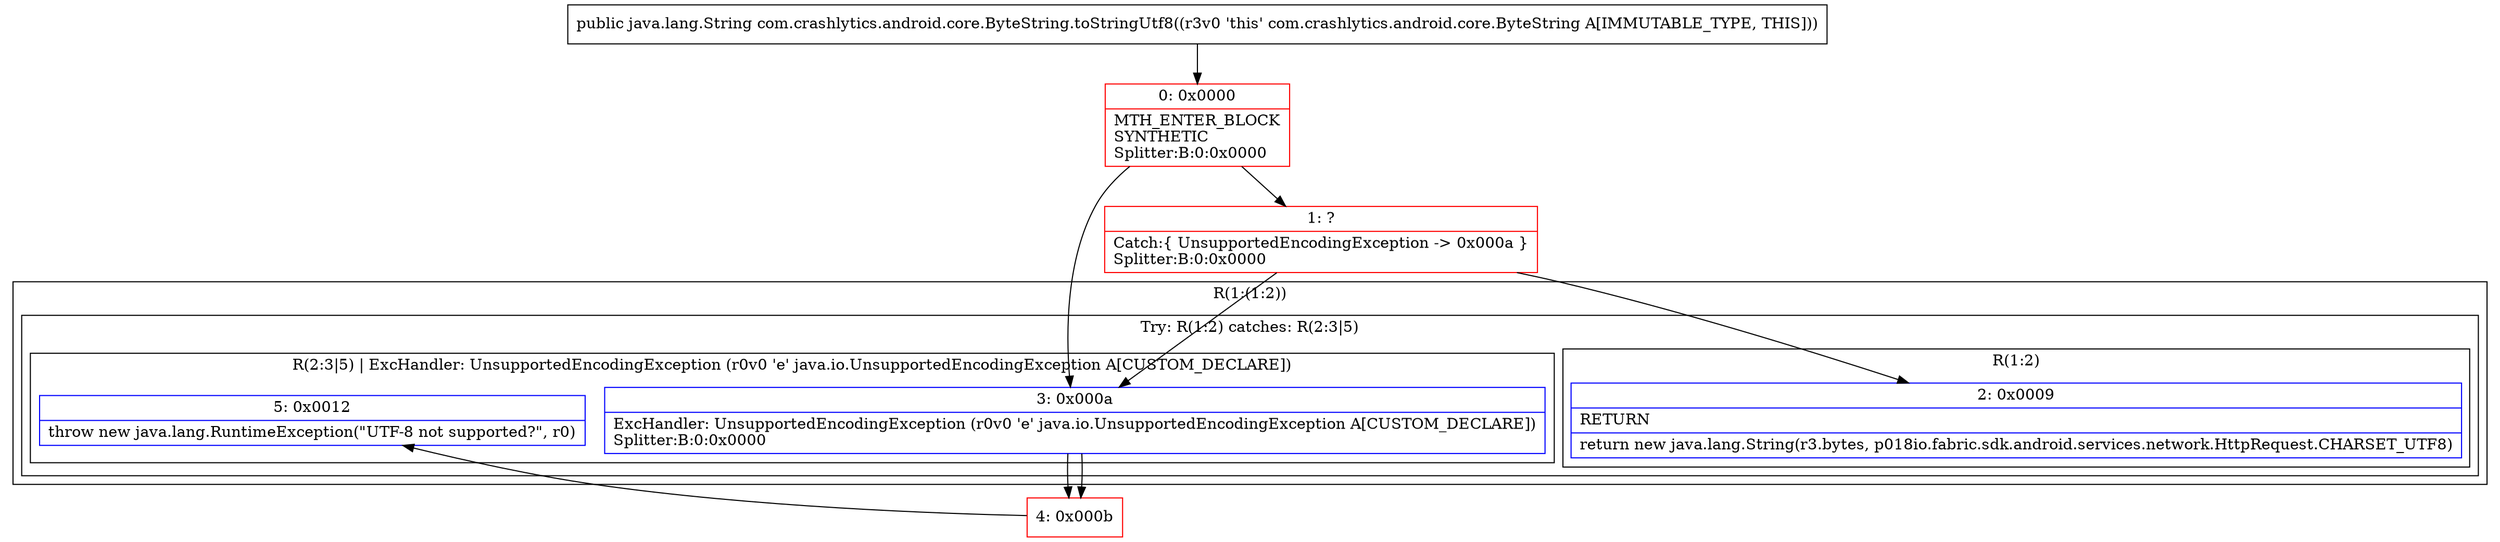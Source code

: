 digraph "CFG forcom.crashlytics.android.core.ByteString.toStringUtf8()Ljava\/lang\/String;" {
subgraph cluster_Region_1376954331 {
label = "R(1:(1:2))";
node [shape=record,color=blue];
subgraph cluster_TryCatchRegion_665198022 {
label = "Try: R(1:2) catches: R(2:3|5)";
node [shape=record,color=blue];
subgraph cluster_Region_1133810581 {
label = "R(1:2)";
node [shape=record,color=blue];
Node_2 [shape=record,label="{2\:\ 0x0009|RETURN\l|return new java.lang.String(r3.bytes, p018io.fabric.sdk.android.services.network.HttpRequest.CHARSET_UTF8)\l}"];
}
subgraph cluster_Region_1118601430 {
label = "R(2:3|5) | ExcHandler: UnsupportedEncodingException (r0v0 'e' java.io.UnsupportedEncodingException A[CUSTOM_DECLARE])\l";
node [shape=record,color=blue];
Node_3 [shape=record,label="{3\:\ 0x000a|ExcHandler: UnsupportedEncodingException (r0v0 'e' java.io.UnsupportedEncodingException A[CUSTOM_DECLARE])\lSplitter:B:0:0x0000\l}"];
Node_5 [shape=record,label="{5\:\ 0x0012|throw new java.lang.RuntimeException(\"UTF\-8 not supported?\", r0)\l}"];
}
}
}
subgraph cluster_Region_1118601430 {
label = "R(2:3|5) | ExcHandler: UnsupportedEncodingException (r0v0 'e' java.io.UnsupportedEncodingException A[CUSTOM_DECLARE])\l";
node [shape=record,color=blue];
Node_3 [shape=record,label="{3\:\ 0x000a|ExcHandler: UnsupportedEncodingException (r0v0 'e' java.io.UnsupportedEncodingException A[CUSTOM_DECLARE])\lSplitter:B:0:0x0000\l}"];
Node_5 [shape=record,label="{5\:\ 0x0012|throw new java.lang.RuntimeException(\"UTF\-8 not supported?\", r0)\l}"];
}
Node_0 [shape=record,color=red,label="{0\:\ 0x0000|MTH_ENTER_BLOCK\lSYNTHETIC\lSplitter:B:0:0x0000\l}"];
Node_1 [shape=record,color=red,label="{1\:\ ?|Catch:\{ UnsupportedEncodingException \-\> 0x000a \}\lSplitter:B:0:0x0000\l}"];
Node_4 [shape=record,color=red,label="{4\:\ 0x000b}"];
MethodNode[shape=record,label="{public java.lang.String com.crashlytics.android.core.ByteString.toStringUtf8((r3v0 'this' com.crashlytics.android.core.ByteString A[IMMUTABLE_TYPE, THIS])) }"];
MethodNode -> Node_0;
Node_3 -> Node_4;
Node_3 -> Node_4;
Node_0 -> Node_1;
Node_0 -> Node_3;
Node_1 -> Node_2;
Node_1 -> Node_3;
Node_4 -> Node_5;
}

